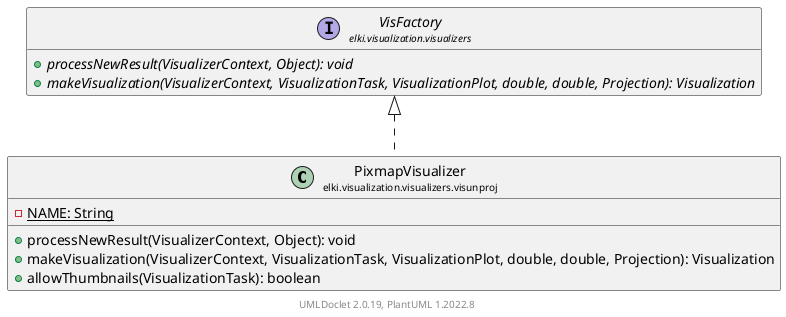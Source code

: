 @startuml
    remove .*\.(Instance|Par|Parameterizer|Factory)$
    set namespaceSeparator none
    hide empty fields
    hide empty methods

    class "<size:14>PixmapVisualizer\n<size:10>elki.visualization.visualizers.visunproj" as elki.visualization.visualizers.visunproj.PixmapVisualizer [[PixmapVisualizer.html]] {
        {static} -NAME: String
        +processNewResult(VisualizerContext, Object): void
        +makeVisualization(VisualizerContext, VisualizationTask, VisualizationPlot, double, double, Projection): Visualization
        +allowThumbnails(VisualizationTask): boolean
    }

    interface "<size:14>VisFactory\n<size:10>elki.visualization.visualizers" as elki.visualization.visualizers.VisFactory [[../VisFactory.html]] {
        {abstract} +processNewResult(VisualizerContext, Object): void
        {abstract} +makeVisualization(VisualizerContext, VisualizationTask, VisualizationPlot, double, double, Projection): Visualization
    }
    class "<size:14>PixmapVisualizer.Instance\n<size:10>elki.visualization.visualizers.visunproj" as elki.visualization.visualizers.visunproj.PixmapVisualizer.Instance [[PixmapVisualizer.Instance.html]]

    elki.visualization.visualizers.VisFactory <|.. elki.visualization.visualizers.visunproj.PixmapVisualizer
    elki.visualization.visualizers.visunproj.PixmapVisualizer +-- elki.visualization.visualizers.visunproj.PixmapVisualizer.Instance

    center footer UMLDoclet 2.0.19, PlantUML 1.2022.8
@enduml
